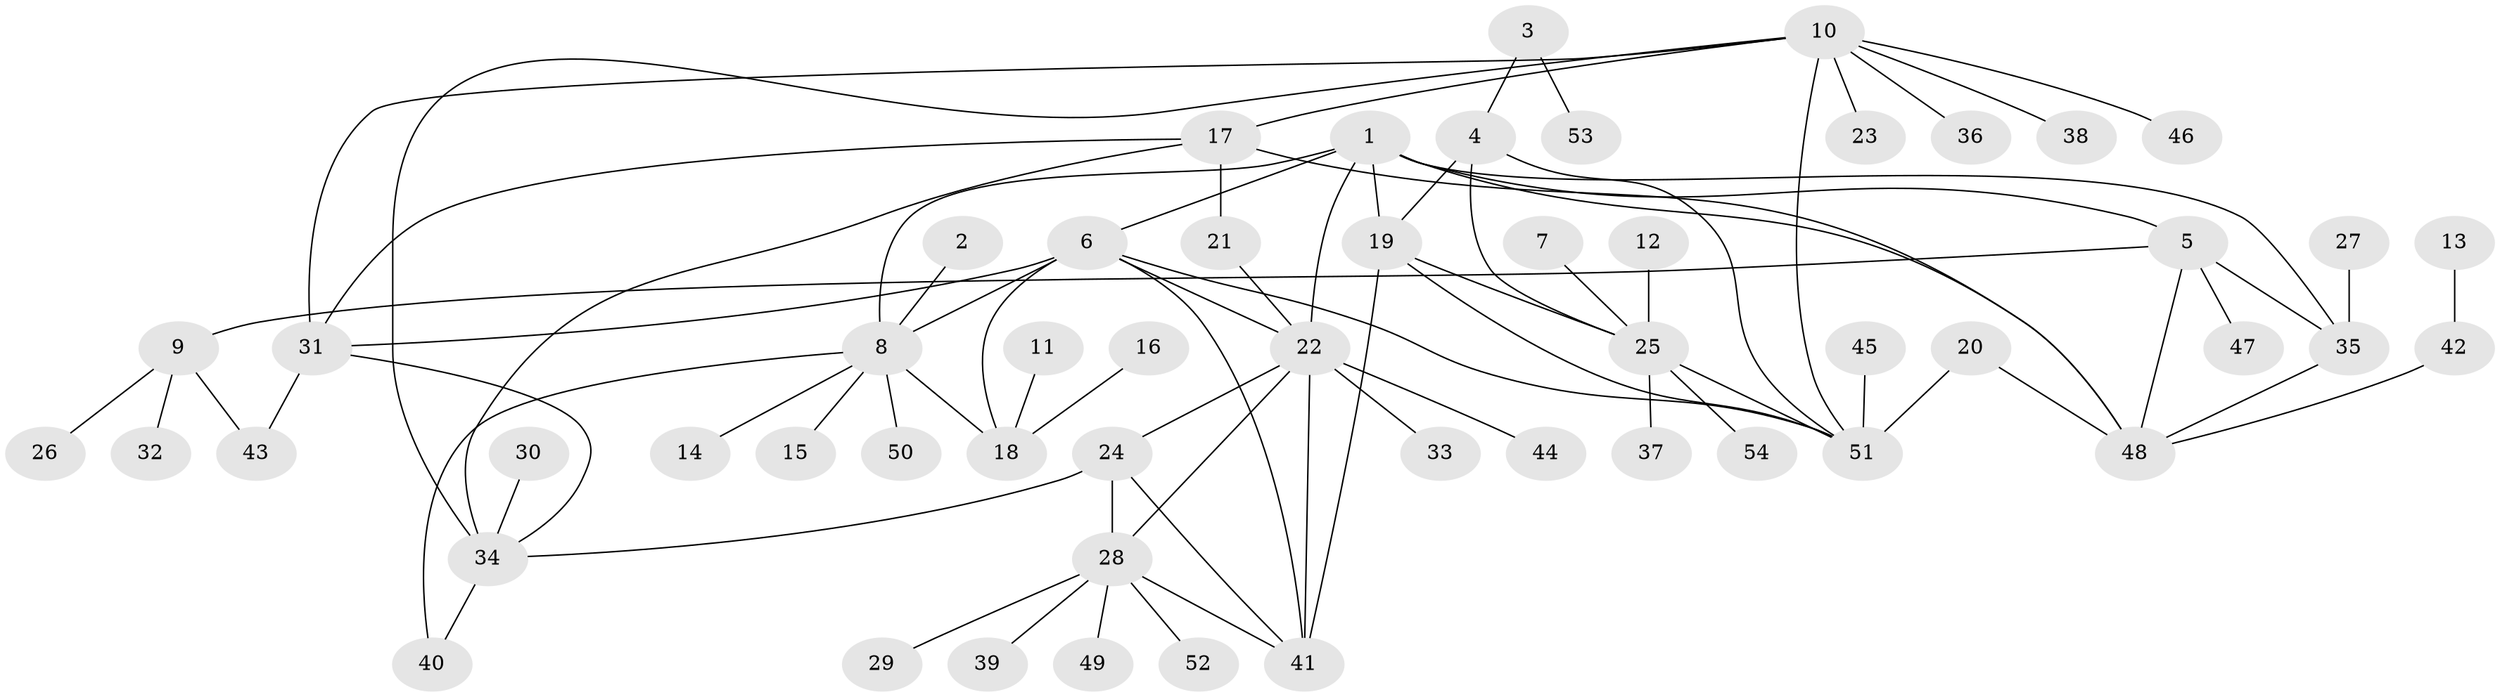 // original degree distribution, {7: 0.06741573033707865, 5: 0.0449438202247191, 10: 0.02247191011235955, 8: 0.056179775280898875, 4: 0.011235955056179775, 9: 0.011235955056179775, 6: 0.02247191011235955, 2: 0.14606741573033707, 1: 0.6067415730337079, 3: 0.011235955056179775}
// Generated by graph-tools (version 1.1) at 2025/37/03/04/25 23:37:40]
// undirected, 54 vertices, 78 edges
graph export_dot {
  node [color=gray90,style=filled];
  1;
  2;
  3;
  4;
  5;
  6;
  7;
  8;
  9;
  10;
  11;
  12;
  13;
  14;
  15;
  16;
  17;
  18;
  19;
  20;
  21;
  22;
  23;
  24;
  25;
  26;
  27;
  28;
  29;
  30;
  31;
  32;
  33;
  34;
  35;
  36;
  37;
  38;
  39;
  40;
  41;
  42;
  43;
  44;
  45;
  46;
  47;
  48;
  49;
  50;
  51;
  52;
  53;
  54;
  1 -- 5 [weight=1.0];
  1 -- 6 [weight=1.0];
  1 -- 8 [weight=1.0];
  1 -- 19 [weight=1.0];
  1 -- 22 [weight=1.0];
  1 -- 35 [weight=1.0];
  1 -- 48 [weight=1.0];
  2 -- 8 [weight=1.0];
  3 -- 4 [weight=1.0];
  3 -- 53 [weight=1.0];
  4 -- 19 [weight=1.0];
  4 -- 25 [weight=1.0];
  4 -- 51 [weight=1.0];
  5 -- 9 [weight=1.0];
  5 -- 35 [weight=1.0];
  5 -- 47 [weight=1.0];
  5 -- 48 [weight=1.0];
  6 -- 8 [weight=1.0];
  6 -- 18 [weight=2.0];
  6 -- 22 [weight=1.0];
  6 -- 31 [weight=1.0];
  6 -- 41 [weight=1.0];
  6 -- 51 [weight=1.0];
  7 -- 25 [weight=1.0];
  8 -- 14 [weight=1.0];
  8 -- 15 [weight=1.0];
  8 -- 18 [weight=2.0];
  8 -- 40 [weight=1.0];
  8 -- 50 [weight=1.0];
  9 -- 26 [weight=1.0];
  9 -- 32 [weight=1.0];
  9 -- 43 [weight=1.0];
  10 -- 17 [weight=1.0];
  10 -- 23 [weight=1.0];
  10 -- 31 [weight=1.0];
  10 -- 34 [weight=1.0];
  10 -- 36 [weight=1.0];
  10 -- 38 [weight=1.0];
  10 -- 46 [weight=1.0];
  10 -- 51 [weight=1.0];
  11 -- 18 [weight=1.0];
  12 -- 25 [weight=1.0];
  13 -- 42 [weight=1.0];
  16 -- 18 [weight=1.0];
  17 -- 21 [weight=1.0];
  17 -- 31 [weight=1.0];
  17 -- 34 [weight=1.0];
  17 -- 48 [weight=1.0];
  19 -- 25 [weight=1.0];
  19 -- 41 [weight=1.0];
  19 -- 51 [weight=1.0];
  20 -- 48 [weight=1.0];
  20 -- 51 [weight=1.0];
  21 -- 22 [weight=1.0];
  22 -- 24 [weight=1.0];
  22 -- 28 [weight=1.0];
  22 -- 33 [weight=1.0];
  22 -- 41 [weight=1.0];
  22 -- 44 [weight=1.0];
  24 -- 28 [weight=1.0];
  24 -- 34 [weight=1.0];
  24 -- 41 [weight=1.0];
  25 -- 37 [weight=1.0];
  25 -- 51 [weight=1.0];
  25 -- 54 [weight=1.0];
  27 -- 35 [weight=1.0];
  28 -- 29 [weight=1.0];
  28 -- 39 [weight=1.0];
  28 -- 41 [weight=1.0];
  28 -- 49 [weight=1.0];
  28 -- 52 [weight=1.0];
  30 -- 34 [weight=1.0];
  31 -- 34 [weight=1.0];
  31 -- 43 [weight=1.0];
  34 -- 40 [weight=1.0];
  35 -- 48 [weight=1.0];
  42 -- 48 [weight=1.0];
  45 -- 51 [weight=1.0];
}
